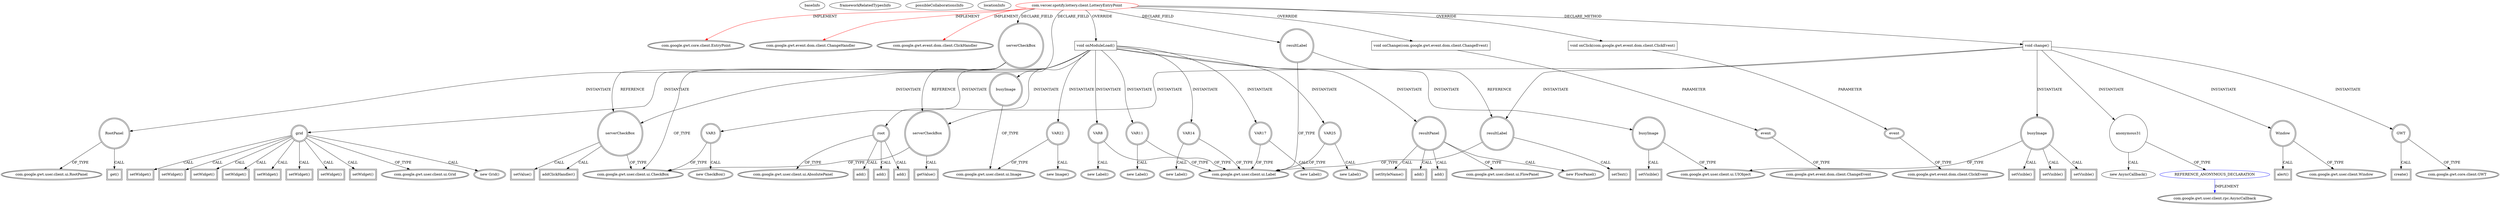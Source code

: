 digraph {
baseInfo[graphId=3145,category="extension_graph",isAnonymous=false,possibleRelation=true]
frameworkRelatedTypesInfo[0="com.google.gwt.core.client.EntryPoint",1="com.google.gwt.event.dom.client.ChangeHandler",2="com.google.gwt.event.dom.client.ClickHandler"]
possibleCollaborationsInfo[0="3145~CLIENT_METHOD_DECLARATION-INSTANTIATION-~com.google.gwt.core.client.EntryPoint com.google.gwt.event.dom.client.ChangeHandler com.google.gwt.event.dom.client.ClickHandler ~com.google.gwt.user.client.rpc.AsyncCallback ~false~true"]
locationInfo[projectName="jdpatterson-spotify-lottery",filePath="/jdpatterson-spotify-lottery/spotify-lottery-master/src/com/vercer/spotify/lottery/client/LotteryEntryPoint.java",contextSignature="LotteryEntryPoint",graphId="3145"]
0[label="com.vercer.spotify.lottery.client.LotteryEntryPoint",vertexType="ROOT_CLIENT_CLASS_DECLARATION",isFrameworkType=false,color=red]
1[label="com.google.gwt.core.client.EntryPoint",vertexType="FRAMEWORK_INTERFACE_TYPE",isFrameworkType=true,peripheries=2]
2[label="com.google.gwt.event.dom.client.ChangeHandler",vertexType="FRAMEWORK_INTERFACE_TYPE",isFrameworkType=true,peripheries=2]
3[label="com.google.gwt.event.dom.client.ClickHandler",vertexType="FRAMEWORK_INTERFACE_TYPE",isFrameworkType=true,peripheries=2]
4[label="busyImage",vertexType="FIELD_DECLARATION",isFrameworkType=true,peripheries=2,shape=circle]
5[label="com.google.gwt.user.client.ui.Image",vertexType="FRAMEWORK_CLASS_TYPE",isFrameworkType=true,peripheries=2]
6[label="resultLabel",vertexType="FIELD_DECLARATION",isFrameworkType=true,peripheries=2,shape=circle]
7[label="com.google.gwt.user.client.ui.Label",vertexType="FRAMEWORK_CLASS_TYPE",isFrameworkType=true,peripheries=2]
8[label="serverCheckBox",vertexType="FIELD_DECLARATION",isFrameworkType=true,peripheries=2,shape=circle]
9[label="com.google.gwt.user.client.ui.CheckBox",vertexType="FRAMEWORK_CLASS_TYPE",isFrameworkType=true,peripheries=2]
10[label="void onModuleLoad()",vertexType="OVERRIDING_METHOD_DECLARATION",isFrameworkType=false,shape=box]
11[label="RootPanel",vertexType="VARIABLE_EXPRESION",isFrameworkType=true,peripheries=2,shape=circle]
13[label="com.google.gwt.user.client.ui.RootPanel",vertexType="FRAMEWORK_CLASS_TYPE",isFrameworkType=true,peripheries=2]
12[label="get()",vertexType="INSIDE_CALL",isFrameworkType=true,peripheries=2,shape=box]
15[label="grid",vertexType="VARIABLE_EXPRESION",isFrameworkType=true,peripheries=2,shape=circle]
16[label="com.google.gwt.user.client.ui.Grid",vertexType="FRAMEWORK_CLASS_TYPE",isFrameworkType=true,peripheries=2]
14[label="new Grid()",vertexType="CONSTRUCTOR_CALL",isFrameworkType=true,peripheries=2]
17[label="root",vertexType="VARIABLE_EXPRESION",isFrameworkType=true,peripheries=2,shape=circle]
19[label="com.google.gwt.user.client.ui.AbsolutePanel",vertexType="FRAMEWORK_CLASS_TYPE",isFrameworkType=true,peripheries=2]
18[label="add()",vertexType="INSIDE_CALL",isFrameworkType=true,peripheries=2,shape=box]
21[label="VAR3",vertexType="VARIABLE_EXPRESION",isFrameworkType=true,peripheries=2,shape=circle]
20[label="new CheckBox()",vertexType="CONSTRUCTOR_CALL",isFrameworkType=true,peripheries=2]
23[label="serverCheckBox",vertexType="VARIABLE_EXPRESION",isFrameworkType=true,peripheries=2,shape=circle]
24[label="setValue()",vertexType="INSIDE_CALL",isFrameworkType=true,peripheries=2,shape=box]
27[label="addClickHandler()",vertexType="INSIDE_CALL",isFrameworkType=true,peripheries=2,shape=box]
29[label="add()",vertexType="INSIDE_CALL",isFrameworkType=true,peripheries=2,shape=box]
31[label="setWidget()",vertexType="INSIDE_CALL",isFrameworkType=true,peripheries=2,shape=box]
33[label="VAR8",vertexType="VARIABLE_EXPRESION",isFrameworkType=true,peripheries=2,shape=circle]
32[label="new Label()",vertexType="CONSTRUCTOR_CALL",isFrameworkType=true,peripheries=2]
36[label="setWidget()",vertexType="INSIDE_CALL",isFrameworkType=true,peripheries=2,shape=box]
38[label="setWidget()",vertexType="INSIDE_CALL",isFrameworkType=true,peripheries=2,shape=box]
40[label="VAR11",vertexType="VARIABLE_EXPRESION",isFrameworkType=true,peripheries=2,shape=circle]
39[label="new Label()",vertexType="CONSTRUCTOR_CALL",isFrameworkType=true,peripheries=2]
43[label="setWidget()",vertexType="INSIDE_CALL",isFrameworkType=true,peripheries=2,shape=box]
45[label="setWidget()",vertexType="INSIDE_CALL",isFrameworkType=true,peripheries=2,shape=box]
47[label="VAR14",vertexType="VARIABLE_EXPRESION",isFrameworkType=true,peripheries=2,shape=circle]
46[label="new Label()",vertexType="CONSTRUCTOR_CALL",isFrameworkType=true,peripheries=2]
50[label="setWidget()",vertexType="INSIDE_CALL",isFrameworkType=true,peripheries=2,shape=box]
52[label="setWidget()",vertexType="INSIDE_CALL",isFrameworkType=true,peripheries=2,shape=box]
54[label="VAR17",vertexType="VARIABLE_EXPRESION",isFrameworkType=true,peripheries=2,shape=circle]
53[label="new Label()",vertexType="CONSTRUCTOR_CALL",isFrameworkType=true,peripheries=2]
57[label="setWidget()",vertexType="INSIDE_CALL",isFrameworkType=true,peripheries=2,shape=box]
59[label="resultPanel",vertexType="VARIABLE_EXPRESION",isFrameworkType=true,peripheries=2,shape=circle]
60[label="com.google.gwt.user.client.ui.FlowPanel",vertexType="FRAMEWORK_CLASS_TYPE",isFrameworkType=true,peripheries=2]
58[label="new FlowPanel()",vertexType="CONSTRUCTOR_CALL",isFrameworkType=true,peripheries=2]
62[label="setStyleName()",vertexType="INSIDE_CALL",isFrameworkType=true,peripheries=2,shape=box]
64[label="add()",vertexType="INSIDE_CALL",isFrameworkType=true,peripheries=2,shape=box]
66[label="VAR22",vertexType="VARIABLE_EXPRESION",isFrameworkType=true,peripheries=2,shape=circle]
65[label="new Image()",vertexType="CONSTRUCTOR_CALL",isFrameworkType=true,peripheries=2]
68[label="busyImage",vertexType="VARIABLE_EXPRESION",isFrameworkType=true,peripheries=2,shape=circle]
70[label="com.google.gwt.user.client.ui.UIObject",vertexType="FRAMEWORK_CLASS_TYPE",isFrameworkType=true,peripheries=2]
69[label="setVisible()",vertexType="INSIDE_CALL",isFrameworkType=true,peripheries=2,shape=box]
72[label="add()",vertexType="INSIDE_CALL",isFrameworkType=true,peripheries=2,shape=box]
74[label="VAR25",vertexType="VARIABLE_EXPRESION",isFrameworkType=true,peripheries=2,shape=circle]
73[label="new Label()",vertexType="CONSTRUCTOR_CALL",isFrameworkType=true,peripheries=2]
77[label="add()",vertexType="INSIDE_CALL",isFrameworkType=true,peripheries=2,shape=box]
78[label="void onChange(com.google.gwt.event.dom.client.ChangeEvent)",vertexType="OVERRIDING_METHOD_DECLARATION",isFrameworkType=false,shape=box]
79[label="event",vertexType="PARAMETER_DECLARATION",isFrameworkType=true,peripheries=2]
80[label="com.google.gwt.event.dom.client.ChangeEvent",vertexType="FRAMEWORK_CLASS_TYPE",isFrameworkType=true,peripheries=2]
81[label="void onClick(com.google.gwt.event.dom.client.ClickEvent)",vertexType="OVERRIDING_METHOD_DECLARATION",isFrameworkType=false,shape=box]
82[label="event",vertexType="PARAMETER_DECLARATION",isFrameworkType=true,peripheries=2]
83[label="com.google.gwt.event.dom.client.ClickEvent",vertexType="FRAMEWORK_CLASS_TYPE",isFrameworkType=true,peripheries=2]
84[label="void change()",vertexType="CLIENT_METHOD_DECLARATION",isFrameworkType=false,shape=box]
85[label="resultLabel",vertexType="VARIABLE_EXPRESION",isFrameworkType=true,peripheries=2,shape=circle]
86[label="setText()",vertexType="INSIDE_CALL",isFrameworkType=true,peripheries=2,shape=box]
88[label="serverCheckBox",vertexType="VARIABLE_EXPRESION",isFrameworkType=true,peripheries=2,shape=circle]
89[label="getValue()",vertexType="INSIDE_CALL",isFrameworkType=true,peripheries=2,shape=box]
91[label="GWT",vertexType="VARIABLE_EXPRESION",isFrameworkType=true,peripheries=2,shape=circle]
93[label="com.google.gwt.core.client.GWT",vertexType="FRAMEWORK_CLASS_TYPE",isFrameworkType=true,peripheries=2]
92[label="create()",vertexType="INSIDE_CALL",isFrameworkType=true,peripheries=2,shape=box]
94[label="busyImage",vertexType="VARIABLE_EXPRESION",isFrameworkType=true,peripheries=2,shape=circle]
95[label="setVisible()",vertexType="INSIDE_CALL",isFrameworkType=true,peripheries=2,shape=box]
98[label="anonymous31",vertexType="VARIABLE_EXPRESION",isFrameworkType=false,shape=circle]
99[label="REFERENCE_ANONYMOUS_DECLARATION",vertexType="REFERENCE_ANONYMOUS_DECLARATION",isFrameworkType=false,color=blue]
100[label="com.google.gwt.user.client.rpc.AsyncCallback",vertexType="FRAMEWORK_INTERFACE_TYPE",isFrameworkType=true,peripheries=2]
97[label="new AsyncCallback()",vertexType="CONSTRUCTOR_CALL",isFrameworkType=false]
101[label="Window",vertexType="VARIABLE_EXPRESION",isFrameworkType=true,peripheries=2,shape=circle]
103[label="com.google.gwt.user.client.Window",vertexType="FRAMEWORK_CLASS_TYPE",isFrameworkType=true,peripheries=2]
102[label="alert()",vertexType="INSIDE_CALL",isFrameworkType=true,peripheries=2,shape=box]
105[label="setVisible()",vertexType="INSIDE_CALL",isFrameworkType=true,peripheries=2,shape=box]
107[label="setVisible()",vertexType="INSIDE_CALL",isFrameworkType=true,peripheries=2,shape=box]
0->1[label="IMPLEMENT",color=red]
0->2[label="IMPLEMENT",color=red]
0->3[label="IMPLEMENT",color=red]
0->4[label="DECLARE_FIELD"]
4->5[label="OF_TYPE"]
0->6[label="DECLARE_FIELD"]
6->7[label="OF_TYPE"]
0->8[label="DECLARE_FIELD"]
8->9[label="OF_TYPE"]
0->10[label="OVERRIDE"]
10->11[label="INSTANTIATE"]
11->13[label="OF_TYPE"]
11->12[label="CALL"]
10->15[label="INSTANTIATE"]
15->16[label="OF_TYPE"]
15->14[label="CALL"]
10->17[label="INSTANTIATE"]
17->19[label="OF_TYPE"]
17->18[label="CALL"]
10->21[label="INSTANTIATE"]
21->9[label="OF_TYPE"]
21->20[label="CALL"]
10->23[label="INSTANTIATE"]
8->23[label="REFERENCE"]
23->9[label="OF_TYPE"]
23->24[label="CALL"]
23->27[label="CALL"]
17->29[label="CALL"]
15->31[label="CALL"]
10->33[label="INSTANTIATE"]
33->7[label="OF_TYPE"]
33->32[label="CALL"]
15->36[label="CALL"]
15->38[label="CALL"]
10->40[label="INSTANTIATE"]
40->7[label="OF_TYPE"]
40->39[label="CALL"]
15->43[label="CALL"]
15->45[label="CALL"]
10->47[label="INSTANTIATE"]
47->7[label="OF_TYPE"]
47->46[label="CALL"]
15->50[label="CALL"]
15->52[label="CALL"]
10->54[label="INSTANTIATE"]
54->7[label="OF_TYPE"]
54->53[label="CALL"]
15->57[label="CALL"]
10->59[label="INSTANTIATE"]
59->60[label="OF_TYPE"]
59->58[label="CALL"]
59->62[label="CALL"]
17->64[label="CALL"]
10->66[label="INSTANTIATE"]
66->5[label="OF_TYPE"]
66->65[label="CALL"]
10->68[label="INSTANTIATE"]
68->70[label="OF_TYPE"]
68->69[label="CALL"]
59->72[label="CALL"]
10->74[label="INSTANTIATE"]
74->7[label="OF_TYPE"]
74->73[label="CALL"]
59->77[label="CALL"]
0->78[label="OVERRIDE"]
79->80[label="OF_TYPE"]
78->79[label="PARAMETER"]
0->81[label="OVERRIDE"]
82->83[label="OF_TYPE"]
81->82[label="PARAMETER"]
0->84[label="DECLARE_METHOD"]
84->85[label="INSTANTIATE"]
6->85[label="REFERENCE"]
85->7[label="OF_TYPE"]
85->86[label="CALL"]
84->88[label="INSTANTIATE"]
8->88[label="REFERENCE"]
88->9[label="OF_TYPE"]
88->89[label="CALL"]
84->91[label="INSTANTIATE"]
91->93[label="OF_TYPE"]
91->92[label="CALL"]
84->94[label="INSTANTIATE"]
94->70[label="OF_TYPE"]
94->95[label="CALL"]
84->98[label="INSTANTIATE"]
99->100[label="IMPLEMENT",color=blue]
98->99[label="OF_TYPE"]
98->97[label="CALL"]
84->101[label="INSTANTIATE"]
101->103[label="OF_TYPE"]
101->102[label="CALL"]
94->105[label="CALL"]
94->107[label="CALL"]
}

